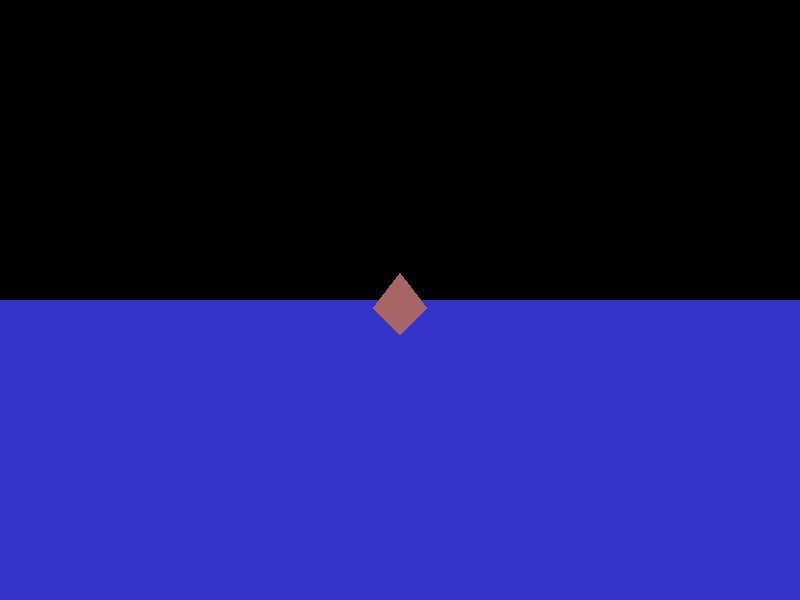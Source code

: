 camera {
    location  <0, 0, 7>
        up        <0,  1,  0>
        right     <1.33333, 0,  0>
        look_at   <0, 0, 0>
}

light_source {<-100, 100, 100> color rgb <1.5, 1.5, 1.5>}

triangle {
    <-.001,1 ,0 >,
        <-.001, -.3 , 3  >,
        <1 , -.3 , 0 >
            pigment {color rgb <0.65, 0.4, 0.4, 0.5>}
    finish {ambient 0.3 diffuse 0.4 reflection 0.2 refraction 1.0}
    translate< 0 , 0 , -15 >
}

triangle {
    <0, 1, 0 >,
        < -1, -.3, 0 >,
        <0, -.3 , 3 >
            pigment {color rgb <0.65, 0.4, 0.4, 0.5>}
    finish {ambient 0.3 diffuse 0.4 reflection 0.2 refraction 1.0}
    translate< 0 , 0 , -15 >
}

triangle {
    <-1, -.3, 0 >,
        <0, -1.3 , 0 >,
        <0, -.3 , 3 >
            pigment {color rgb <0.65, 0.4, 0.4, 0.5>}
    finish {ambient 0.3 diffuse 0.4 reflection 0.2 refraction 1.0}
    translate< 0 , 0 , -15 >
}

triangle {
    <0, -.3 , 2 >,
        <0, -1.3 , 0 >,
        <1, -.3, 0 >
            pigment {color rgb <0.65, 0.4, 0.4, 0.5>}
    finish {ambient 0.3 diffuse 0.4 reflection 0.2 refraction 1.0}
    translate< 0 , 0 , -15 >
}


plane {<0, 1, 0>, -4
    pigment {color rgb <0.2, 0.2, 0.8>}
    finish {ambient 0.3 diffuse 0.8 reflection .5}
}

